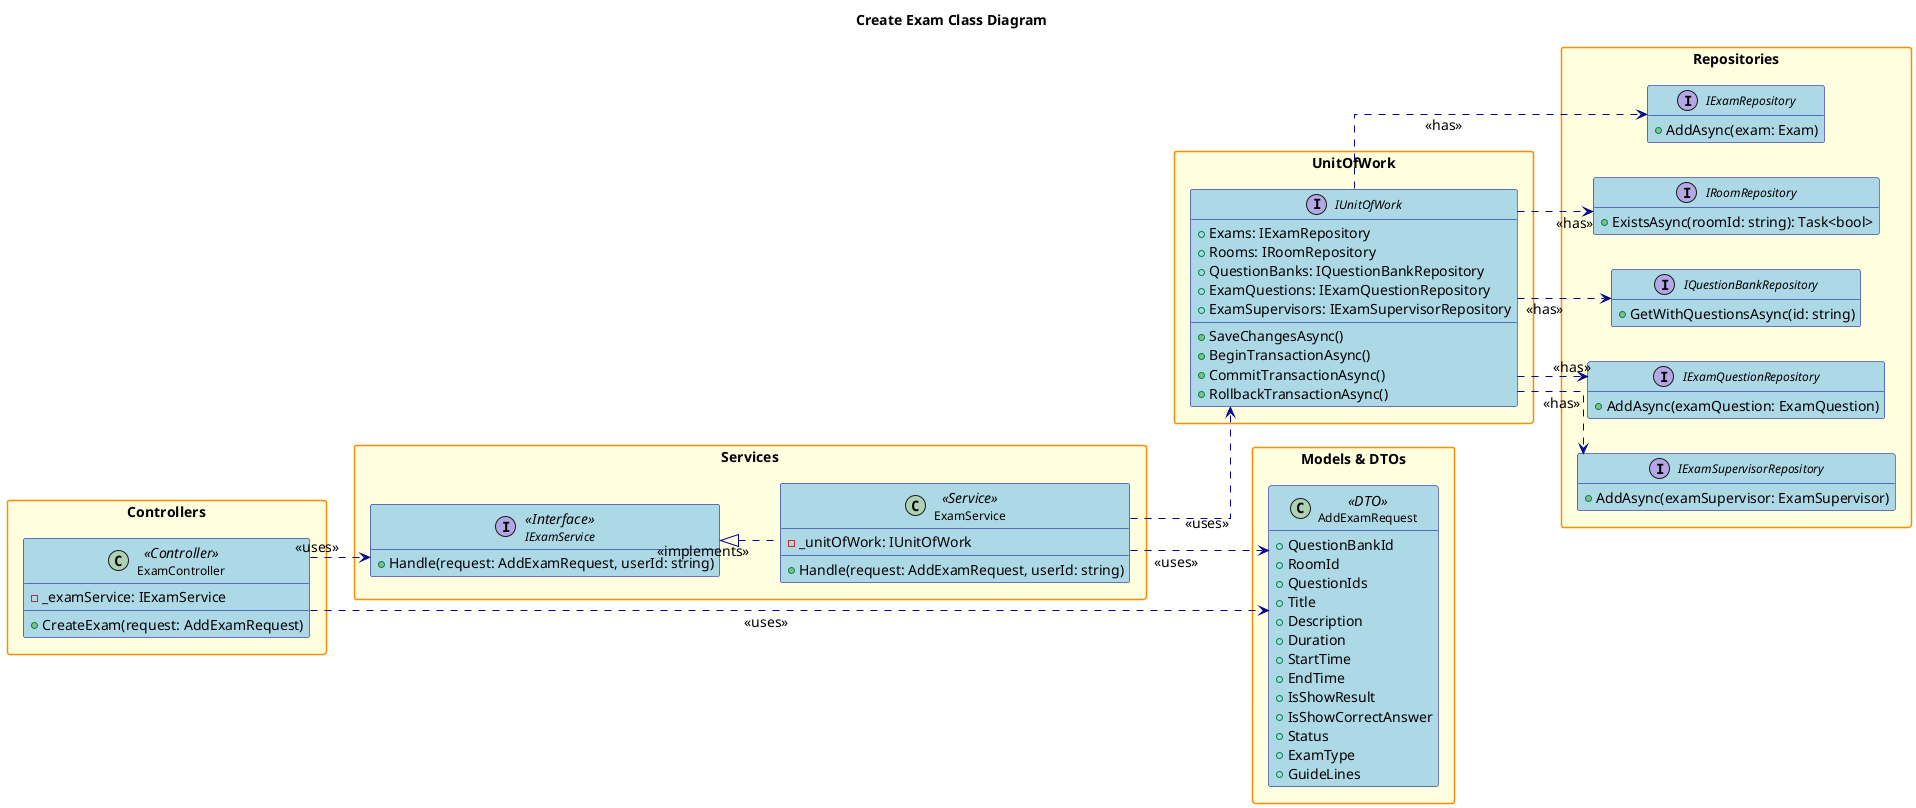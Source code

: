 @startuml
' Class Diagram for Create Exam Feature (No Observer, No Log DTO)

left to right direction
hide empty members
skinparam packageStyle rectangle
skinparam linetype ortho
skinparam defaultFontSize 14
skinparam defaultFontName Arial
skinparam classFontSize 12
skinparam classFontName Arial

skinparam class {
    BackgroundColor LightBlue
    BorderColor DarkBlue
    ArrowColor DarkBlue
}

skinparam package {
    BackgroundColor LightYellow
    BorderColor DarkOrange
    FontStyle bold
}

skinparam interface {
    BackgroundColor LightGreen
    BorderColor DarkGreen
}

title Create Exam Class Diagram

package "Controllers" {
    class ExamController <<Controller>> {
        - _examService: IExamService
        + CreateExam(request: AddExamRequest)
    }
}

package "Services" {
    interface IExamService <<Interface>> {
        + Handle(request: AddExamRequest, userId: string)
    }
    class ExamService <<Service>> {
        - _unitOfWork: IUnitOfWork
        + Handle(request: AddExamRequest, userId: string)
    }
}

package "UnitOfWork" {
    interface IUnitOfWork {
        + Exams: IExamRepository
        + Rooms: IRoomRepository
        + QuestionBanks: IQuestionBankRepository
        + ExamQuestions: IExamQuestionRepository
        + ExamSupervisors: IExamSupervisorRepository
        + SaveChangesAsync()
        + BeginTransactionAsync()
        + CommitTransactionAsync()
        + RollbackTransactionAsync()
    }
}

package "Repositories" {
    interface IExamRepository {
        + AddAsync(exam: Exam)
    }
    interface IRoomRepository {
        + ExistsAsync(roomId: string): Task<bool>
    }
    interface IQuestionBankRepository {
        + GetWithQuestionsAsync(id: string)
    }
    interface IExamQuestionRepository {
        + AddAsync(examQuestion: ExamQuestion)
    }
    interface IExamSupervisorRepository {
        + AddAsync(examSupervisor: ExamSupervisor)
    }
}

package "Models & DTOs" {
    class AddExamRequest <<DTO>> {
        + QuestionBankId
        + RoomId
        + QuestionIds
        + Title
        + Description
        + Duration
        + StartTime
        + EndTime
        + IsShowResult
        + IsShowCorrectAnswer
        + Status
        + ExamType
        + GuideLines
    }
}

' Relationships
ExamController ..> IExamService : <<uses>>
ExamController ..> AddExamRequest : <<uses>>
IExamService <|.. ExamService : <<implements>>
ExamService ..> IUnitOfWork : <<uses>>
ExamService ..> AddExamRequest : <<uses>>
IUnitOfWork ..> IExamRepository : <<has>>
IUnitOfWork ..> IRoomRepository : <<has>>
IUnitOfWork ..> IQuestionBankRepository : <<has>>
IUnitOfWork ..> IExamQuestionRepository : <<has>>
IUnitOfWork ..> IExamSupervisorRepository : <<has>>

@enduml
